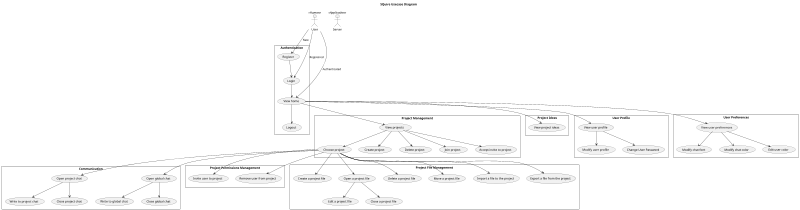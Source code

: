 @startuml
scale 800 width
title SQuire Usecase Diagram

User << Human >>
Server << Application >>

rectangle "Authentication" {
    User --> (Register) : New
    User --> (Login) : Registered
    User --> (View home) : Authenticated
    (Register) --> (Login)
    (Login) --> (View home)
    (View home) --> (Logout)
}

rectangle "Project Management" {
    (View home) --> (View projects)
    (View projects) --> (Choose project)
    (View projects) --> (Create project)
    (View projects) --> (Delete project)
    (View projects) --> (Join project)
    (View projects) --> (Accept invite to project)
}

rectangle "Project Ideas" {
    (View home) --> (View project ideas)
}

rectangle "User Profile" {
    (View home) --> (View user profile)
    (View user profile) --> (Modify user profile)
    (View user profile) --> (Change User Password)
}

rectangle "User Preferences" {
    (View home) --> (View user preferences)
    (View user preferences) --> (Modify chat font)
    (View user preferences) --> (Modify chat color)
    (View user preferences) --> (Edit user color)
}

rectangle "Communication" {
    (Choose project) --> (Open project chat)
        (Open project chat)--> (Write to project chat)
        (Open project chat)--> (Close project chat)
    (Choose project) --> (Open global chat)
        (Open global chat)--> (Write to global chat)
        (Open global chat)--> (Close global chat)
}

rectangle "Project Permissions Management" {
    (Choose project) --> (Invite user to project)
    (Choose project) --> (Remove user from project)
}

rectangle "Project File Management" {
    (Choose project) --> (Create a project file)
    (Choose project) --> (Open a project file)
        (Open a project file) --> (Edit a project file)
        (Open a project file) --> (Close a project file)
    (Choose project) --> (Delete a project file)
    (Choose project) --> (Move a project file)
    (Choose project) --> (Import a file to the project)
    (Choose project) --> (Export a file from the project)
}

@enduml